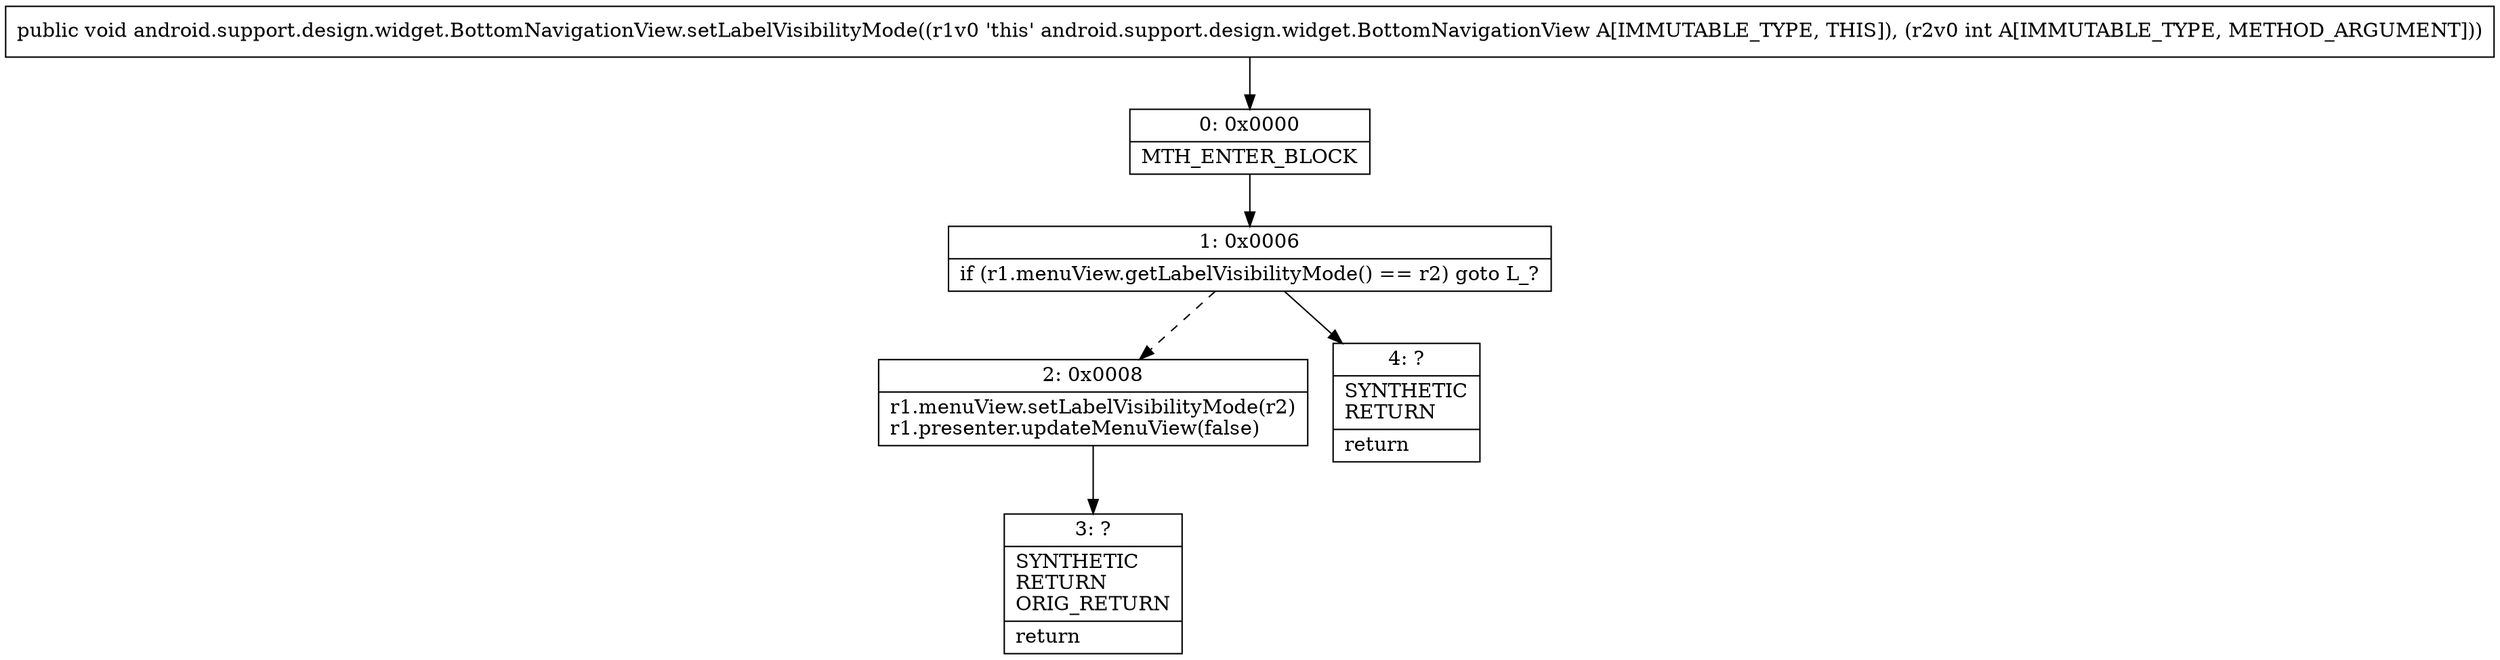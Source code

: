 digraph "CFG forandroid.support.design.widget.BottomNavigationView.setLabelVisibilityMode(I)V" {
Node_0 [shape=record,label="{0\:\ 0x0000|MTH_ENTER_BLOCK\l}"];
Node_1 [shape=record,label="{1\:\ 0x0006|if (r1.menuView.getLabelVisibilityMode() == r2) goto L_?\l}"];
Node_2 [shape=record,label="{2\:\ 0x0008|r1.menuView.setLabelVisibilityMode(r2)\lr1.presenter.updateMenuView(false)\l}"];
Node_3 [shape=record,label="{3\:\ ?|SYNTHETIC\lRETURN\lORIG_RETURN\l|return\l}"];
Node_4 [shape=record,label="{4\:\ ?|SYNTHETIC\lRETURN\l|return\l}"];
MethodNode[shape=record,label="{public void android.support.design.widget.BottomNavigationView.setLabelVisibilityMode((r1v0 'this' android.support.design.widget.BottomNavigationView A[IMMUTABLE_TYPE, THIS]), (r2v0 int A[IMMUTABLE_TYPE, METHOD_ARGUMENT])) }"];
MethodNode -> Node_0;
Node_0 -> Node_1;
Node_1 -> Node_2[style=dashed];
Node_1 -> Node_4;
Node_2 -> Node_3;
}

